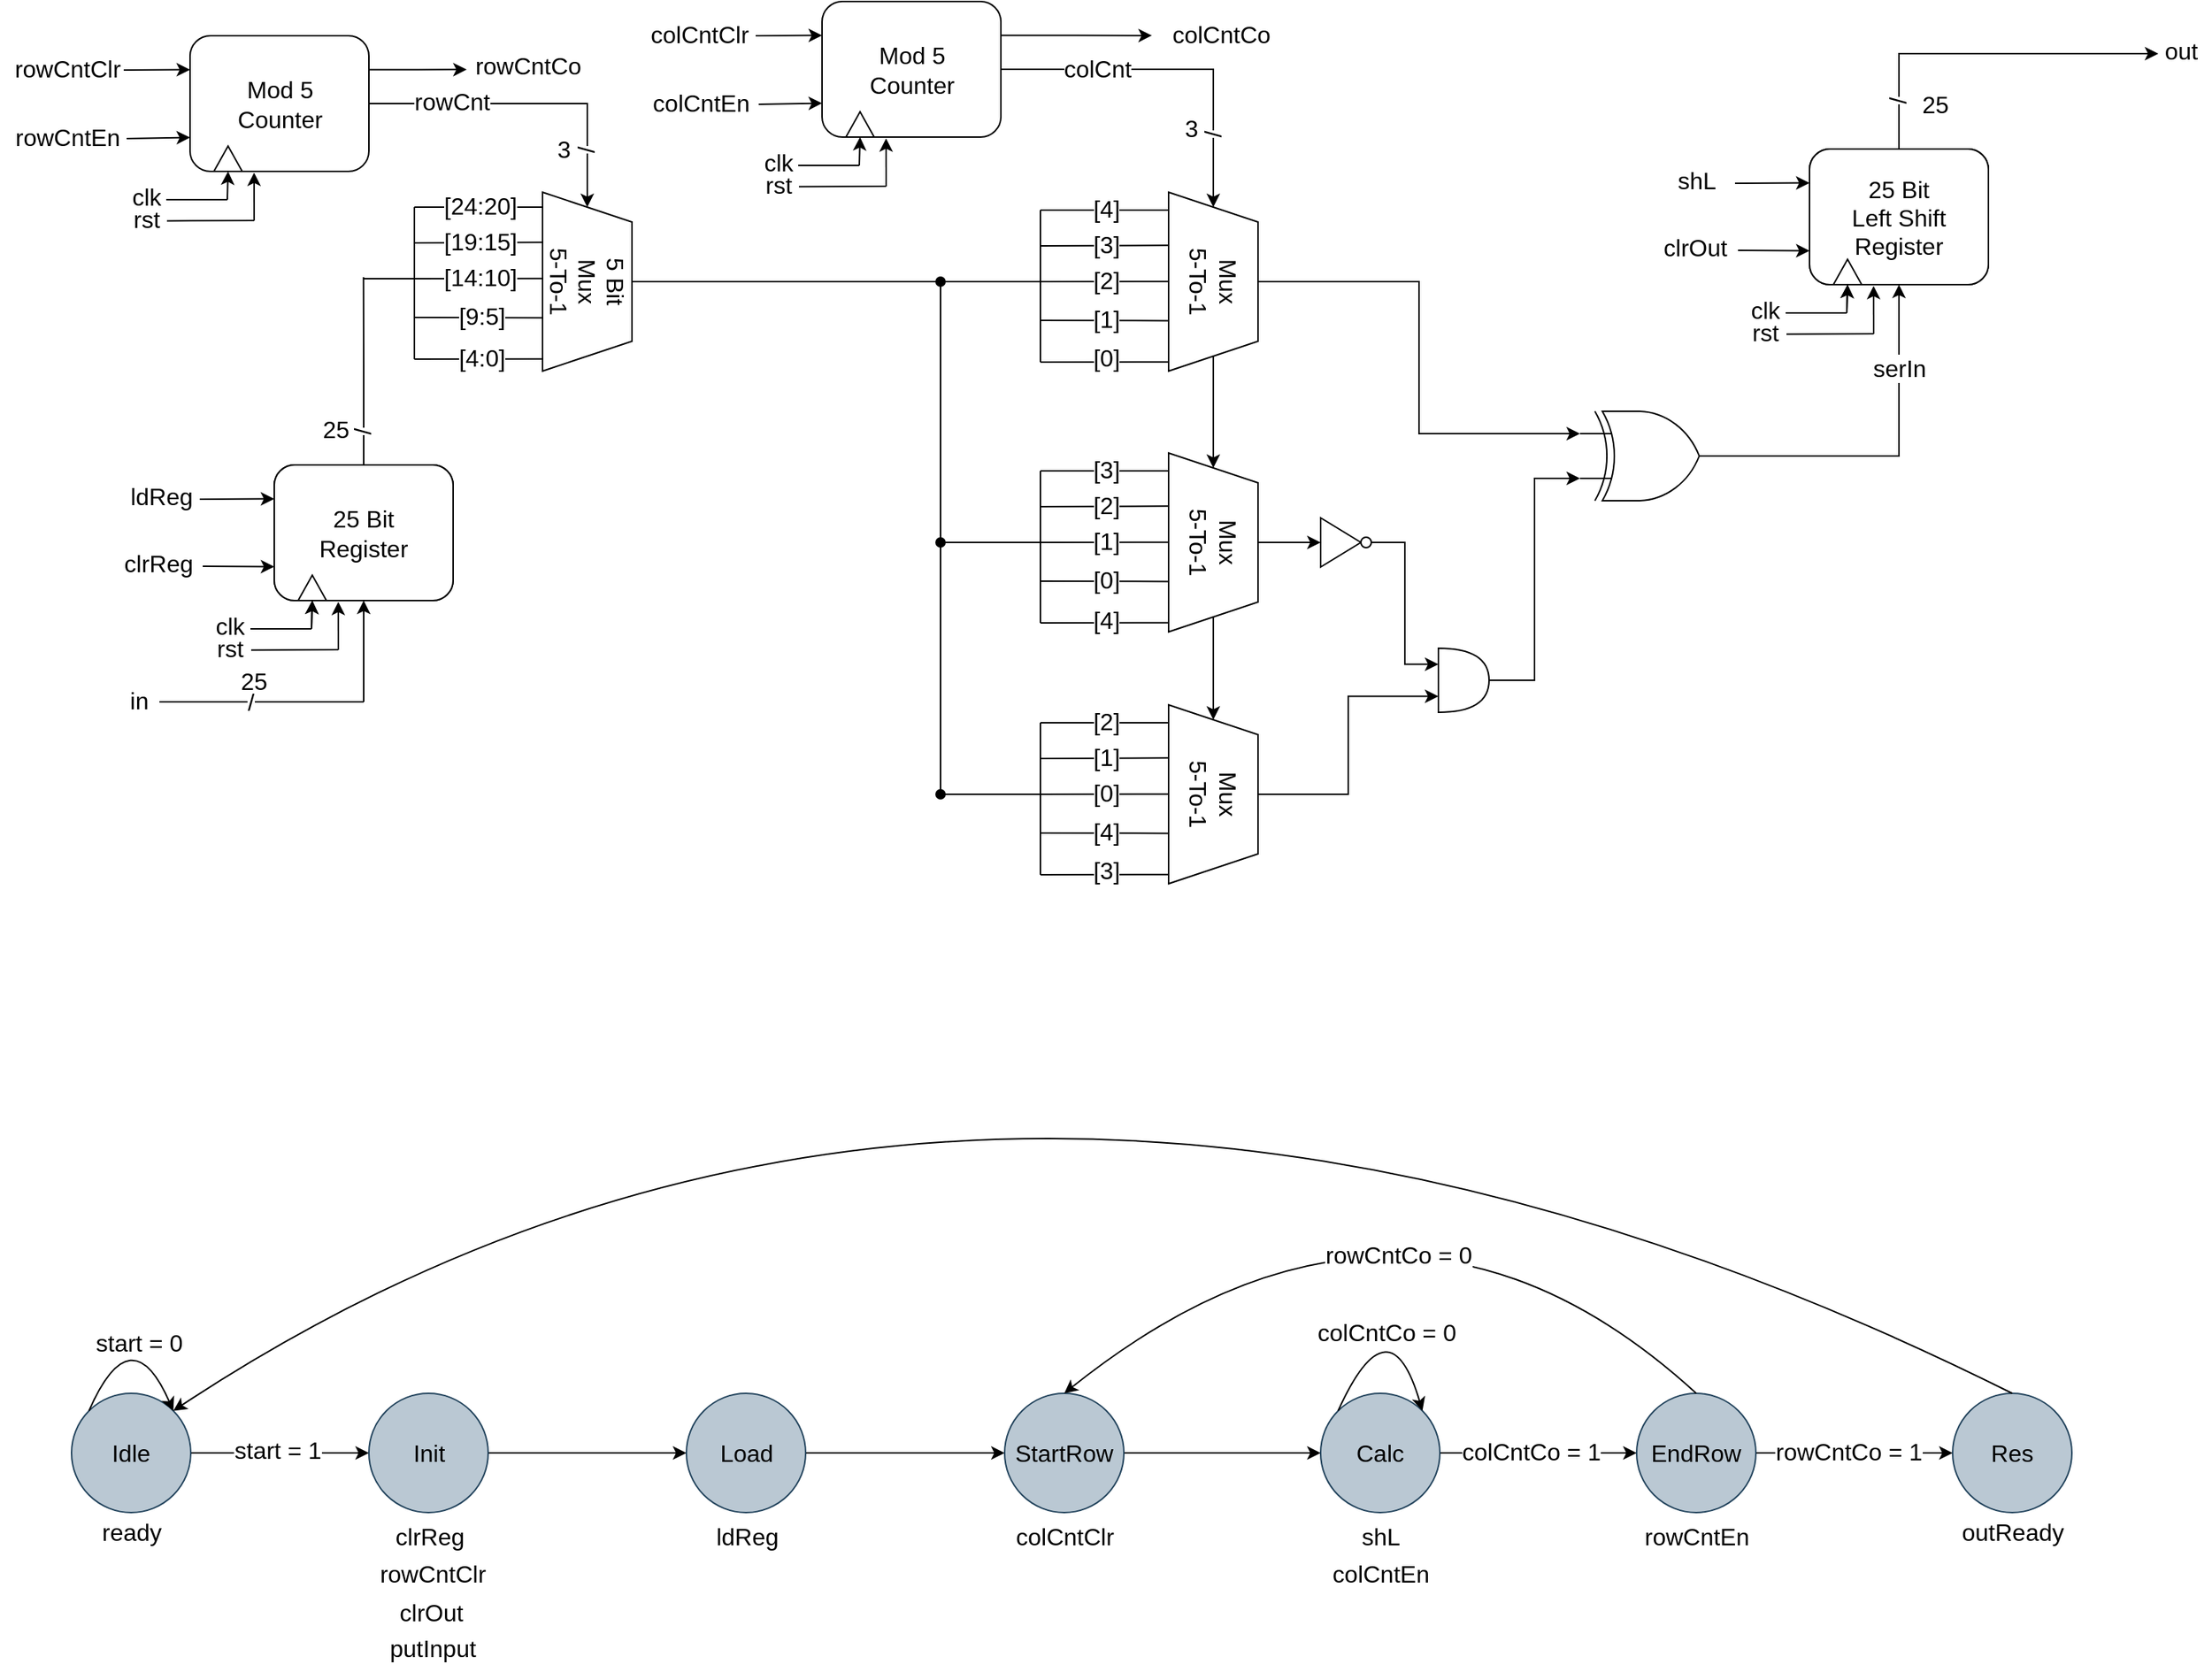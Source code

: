 <mxfile version="20.8.10" type="device"><diagram name="Page-1" id="tphvAxMxWx3iUPVhw0sr"><mxGraphModel dx="1615" dy="955" grid="0" gridSize="10" guides="1" tooltips="1" connect="1" arrows="1" fold="1" page="1" pageScale="1" pageWidth="1100" pageHeight="1700" math="1" shadow="0"><root><mxCell id="0"/><mxCell id="1" parent="0"/><mxCell id="pJQEHrgMulMxvRUhCJdg-279" style="edgeStyle=orthogonalEdgeStyle;rounded=0;orthogonalLoop=1;jettySize=auto;html=1;exitX=1;exitY=0.5;exitDx=0;exitDy=0;entryX=0;entryY=0.5;entryDx=0;entryDy=0;fontSize=16;endArrow=classic;endFill=1;endSize=6;" edge="1" parent="1" source="pJQEHrgMulMxvRUhCJdg-72" target="pJQEHrgMulMxvRUhCJdg-276"><mxGeometry relative="1" as="geometry"/></mxCell><mxCell id="pJQEHrgMulMxvRUhCJdg-280" value="start = 1" style="edgeLabel;html=1;align=center;verticalAlign=middle;resizable=0;points=[];fontSize=16;" vertex="1" connectable="0" parent="pJQEHrgMulMxvRUhCJdg-279"><mxGeometry x="0.208" y="2" relative="1" as="geometry"><mxPoint x="-14" as="offset"/></mxGeometry></mxCell><mxCell id="pJQEHrgMulMxvRUhCJdg-72" value="Idle" style="ellipse;whiteSpace=wrap;html=1;aspect=fixed;fontSize=16;fillColor=#bac8d3;strokeColor=#23445d;" vertex="1" parent="1"><mxGeometry x="86" y="954" width="80" height="80" as="geometry"/></mxCell><mxCell id="pJQEHrgMulMxvRUhCJdg-117" style="edgeStyle=orthogonalEdgeStyle;rounded=0;orthogonalLoop=1;jettySize=auto;html=1;exitX=0.5;exitY=0;exitDx=0;exitDy=0;fontSize=16;endArrow=none;endFill=0;" edge="1" parent="1" source="pJQEHrgMulMxvRUhCJdg-96"><mxGeometry relative="1" as="geometry"><mxPoint x="281.862" y="204.966" as="targetPoint"/></mxGeometry></mxCell><mxCell id="pJQEHrgMulMxvRUhCJdg-125" value="/" style="edgeLabel;html=1;align=center;verticalAlign=middle;resizable=0;points=[];fontSize=16;rotation=90;" vertex="1" connectable="0" parent="pJQEHrgMulMxvRUhCJdg-117"><mxGeometry x="-0.626" relative="1" as="geometry"><mxPoint as="offset"/></mxGeometry></mxCell><mxCell id="pJQEHrgMulMxvRUhCJdg-96" value="&lt;font style=&quot;font-size: 16px;&quot;&gt;25 Bit&lt;br&gt;Register&lt;br&gt;&lt;/font&gt;" style="rounded=1;whiteSpace=wrap;html=1;" vertex="1" parent="1"><mxGeometry x="222" y="331" width="120" height="91" as="geometry"/></mxCell><mxCell id="pJQEHrgMulMxvRUhCJdg-98" value="" style="triangle;whiteSpace=wrap;html=1;fontSize=16;rotation=-90;" vertex="1" parent="1"><mxGeometry x="239" y="404" width="17" height="19" as="geometry"/></mxCell><mxCell id="pJQEHrgMulMxvRUhCJdg-100" value="" style="endArrow=classic;html=1;rounded=0;fontSize=16;entryX=0;entryY=0.25;entryDx=0;entryDy=0;" edge="1" parent="1" target="pJQEHrgMulMxvRUhCJdg-96"><mxGeometry width="50" height="50" relative="1" as="geometry"><mxPoint x="172" y="354" as="sourcePoint"/><mxPoint x="266" y="379" as="targetPoint"/></mxGeometry></mxCell><mxCell id="pJQEHrgMulMxvRUhCJdg-102" value="ldReg" style="text;html=1;align=center;verticalAlign=middle;resizable=0;points=[];autosize=1;strokeColor=none;fillColor=none;fontSize=16;" vertex="1" parent="1"><mxGeometry x="116" y="336" width="60" height="31" as="geometry"/></mxCell><mxCell id="pJQEHrgMulMxvRUhCJdg-103" value="" style="endArrow=classic;html=1;rounded=0;fontSize=16;entryX=0;entryY=0.75;entryDx=0;entryDy=0;" edge="1" parent="1" target="pJQEHrgMulMxvRUhCJdg-96"><mxGeometry width="50" height="50" relative="1" as="geometry"><mxPoint x="174" y="399" as="sourcePoint"/><mxPoint x="237" y="356" as="targetPoint"/></mxGeometry></mxCell><mxCell id="pJQEHrgMulMxvRUhCJdg-104" value="clrReg" style="text;html=1;align=center;verticalAlign=middle;resizable=0;points=[];autosize=1;strokeColor=none;fillColor=none;fontSize=16;" vertex="1" parent="1"><mxGeometry x="112" y="381" width="64" height="31" as="geometry"/></mxCell><mxCell id="pJQEHrgMulMxvRUhCJdg-105" value="" style="endArrow=classic;html=1;rounded=0;fontSize=16;entryX=0;entryY=0.5;entryDx=0;entryDy=0;" edge="1" parent="1" target="pJQEHrgMulMxvRUhCJdg-98"><mxGeometry width="50" height="50" relative="1" as="geometry"><mxPoint x="247" y="441" as="sourcePoint"/><mxPoint x="237" y="368" as="targetPoint"/></mxGeometry></mxCell><mxCell id="pJQEHrgMulMxvRUhCJdg-106" value="" style="endArrow=none;html=1;rounded=0;fontSize=16;" edge="1" parent="1"><mxGeometry width="50" height="50" relative="1" as="geometry"><mxPoint x="206" y="441" as="sourcePoint"/><mxPoint x="247" y="441" as="targetPoint"/></mxGeometry></mxCell><mxCell id="pJQEHrgMulMxvRUhCJdg-107" value="clk" style="text;html=1;align=center;verticalAlign=middle;resizable=0;points=[];autosize=1;strokeColor=none;fillColor=none;fontSize=16;" vertex="1" parent="1"><mxGeometry x="173" y="423" width="38" height="31" as="geometry"/></mxCell><mxCell id="pJQEHrgMulMxvRUhCJdg-108" value="" style="endArrow=classic;html=1;rounded=0;fontSize=16;entryX=0.358;entryY=1.009;entryDx=0;entryDy=0;entryPerimeter=0;" edge="1" parent="1" target="pJQEHrgMulMxvRUhCJdg-96"><mxGeometry width="50" height="50" relative="1" as="geometry"><mxPoint x="265" y="455" as="sourcePoint"/><mxPoint x="258" y="385" as="targetPoint"/></mxGeometry></mxCell><mxCell id="pJQEHrgMulMxvRUhCJdg-109" value="" style="endArrow=none;html=1;rounded=0;fontSize=16;exitX=0.882;exitY=1.008;exitDx=0;exitDy=0;exitPerimeter=0;" edge="1" parent="1"><mxGeometry width="50" height="50" relative="1" as="geometry"><mxPoint x="206.516" y="455.248" as="sourcePoint"/><mxPoint x="265" y="455" as="targetPoint"/></mxGeometry></mxCell><mxCell id="pJQEHrgMulMxvRUhCJdg-110" value="rst" style="text;html=1;align=center;verticalAlign=middle;resizable=0;points=[];autosize=1;strokeColor=none;fillColor=none;fontSize=16;" vertex="1" parent="1"><mxGeometry x="174" y="438" width="36" height="31" as="geometry"/></mxCell><mxCell id="pJQEHrgMulMxvRUhCJdg-111" value="" style="endArrow=classic;html=1;rounded=0;fontSize=16;entryX=0.5;entryY=1;entryDx=0;entryDy=0;" edge="1" parent="1" target="pJQEHrgMulMxvRUhCJdg-96"><mxGeometry width="50" height="50" relative="1" as="geometry"><mxPoint x="282" y="490" as="sourcePoint"/><mxPoint x="248" y="348" as="targetPoint"/></mxGeometry></mxCell><mxCell id="pJQEHrgMulMxvRUhCJdg-112" value="" style="endArrow=none;html=1;rounded=0;fontSize=16;" edge="1" parent="1"><mxGeometry width="50" height="50" relative="1" as="geometry"><mxPoint x="145" y="490" as="sourcePoint"/><mxPoint x="282" y="490" as="targetPoint"/></mxGeometry></mxCell><mxCell id="pJQEHrgMulMxvRUhCJdg-113" value="/" style="edgeLabel;html=1;align=center;verticalAlign=middle;resizable=0;points=[];fontSize=16;" vertex="1" connectable="0" parent="pJQEHrgMulMxvRUhCJdg-112"><mxGeometry x="-0.112" relative="1" as="geometry"><mxPoint as="offset"/></mxGeometry></mxCell><mxCell id="pJQEHrgMulMxvRUhCJdg-114" value="25" style="text;html=1;align=center;verticalAlign=middle;resizable=0;points=[];autosize=1;strokeColor=none;fillColor=none;fontSize=16;" vertex="1" parent="1"><mxGeometry x="190" y="460" width="36" height="31" as="geometry"/></mxCell><mxCell id="pJQEHrgMulMxvRUhCJdg-115" value="in" style="text;html=1;align=center;verticalAlign=middle;resizable=0;points=[];autosize=1;strokeColor=none;fillColor=none;fontSize=16;" vertex="1" parent="1"><mxGeometry x="116" y="473" width="30" height="31" as="geometry"/></mxCell><mxCell id="pJQEHrgMulMxvRUhCJdg-152" style="edgeStyle=orthogonalEdgeStyle;rounded=0;orthogonalLoop=1;jettySize=auto;html=1;exitX=0.5;exitY=0;exitDx=0;exitDy=0;fontSize=16;endArrow=none;endFill=0;endSize=6;" edge="1" parent="1" source="pJQEHrgMulMxvRUhCJdg-116"><mxGeometry relative="1" as="geometry"><mxPoint x="738" y="208" as="targetPoint"/></mxGeometry></mxCell><mxCell id="pJQEHrgMulMxvRUhCJdg-116" value="5 Bit&lt;br&gt;Mux&lt;br&gt;5-To-1" style="shape=trapezoid;perimeter=trapezoidPerimeter;whiteSpace=wrap;html=1;fixedSize=1;fontSize=16;rotation=90;" vertex="1" parent="1"><mxGeometry x="372" y="178" width="120" height="60" as="geometry"/></mxCell><mxCell id="pJQEHrgMulMxvRUhCJdg-118" value="" style="endArrow=none;html=1;rounded=0;fontSize=16;" edge="1" parent="1"><mxGeometry width="50" height="50" relative="1" as="geometry"><mxPoint x="282" y="206" as="sourcePoint"/><mxPoint x="316" y="206" as="targetPoint"/></mxGeometry></mxCell><mxCell id="pJQEHrgMulMxvRUhCJdg-119" value="" style="endArrow=none;html=1;rounded=0;fontSize=16;" edge="1" parent="1"><mxGeometry width="50" height="50" relative="1" as="geometry"><mxPoint x="316" y="260" as="sourcePoint"/><mxPoint x="316" y="158" as="targetPoint"/></mxGeometry></mxCell><mxCell id="pJQEHrgMulMxvRUhCJdg-120" value="" style="endArrow=none;html=1;rounded=0;fontSize=16;endSize=6;entryX=0.774;entryY=1.004;entryDx=0;entryDy=0;entryPerimeter=0;" edge="1" parent="1"><mxGeometry width="50" height="50" relative="1" as="geometry"><mxPoint x="316" y="260" as="sourcePoint"/><mxPoint x="401.76" y="259.88" as="targetPoint"/></mxGeometry></mxCell><mxCell id="pJQEHrgMulMxvRUhCJdg-132" value="[4:0]" style="edgeLabel;html=1;align=center;verticalAlign=middle;resizable=0;points=[];fontSize=16;" vertex="1" connectable="0" parent="pJQEHrgMulMxvRUhCJdg-120"><mxGeometry x="0.058" y="1" relative="1" as="geometry"><mxPoint x="-1" as="offset"/></mxGeometry></mxCell><mxCell id="pJQEHrgMulMxvRUhCJdg-121" value="" style="endArrow=none;html=1;rounded=0;fontSize=16;endSize=6;" edge="1" parent="1"><mxGeometry width="50" height="50" relative="1" as="geometry"><mxPoint x="316" y="158" as="sourcePoint"/><mxPoint x="402" y="158" as="targetPoint"/></mxGeometry></mxCell><mxCell id="pJQEHrgMulMxvRUhCJdg-128" value="&lt;font style=&quot;font-size: 16px;&quot;&gt;[24:20]&lt;/font&gt;" style="edgeLabel;html=1;align=center;verticalAlign=middle;resizable=0;points=[];fontSize=16;labelBackgroundColor=default;" vertex="1" connectable="0" parent="pJQEHrgMulMxvRUhCJdg-121"><mxGeometry x="0.167" relative="1" as="geometry"><mxPoint x="-6" y="-1" as="offset"/></mxGeometry></mxCell><mxCell id="pJQEHrgMulMxvRUhCJdg-122" value="" style="endArrow=none;html=1;rounded=0;fontSize=16;endSize=6;entryX=0.474;entryY=0.999;entryDx=0;entryDy=0;entryPerimeter=0;" edge="1" parent="1"><mxGeometry width="50" height="50" relative="1" as="geometry"><mxPoint x="316" y="206" as="sourcePoint"/><mxPoint x="402.06" y="205.88" as="targetPoint"/></mxGeometry></mxCell><mxCell id="pJQEHrgMulMxvRUhCJdg-130" value="[14:10]" style="edgeLabel;html=1;align=center;verticalAlign=middle;resizable=0;points=[];fontSize=16;" vertex="1" connectable="0" parent="pJQEHrgMulMxvRUhCJdg-122"><mxGeometry x="-0.104" relative="1" as="geometry"><mxPoint x="5" y="-1" as="offset"/></mxGeometry></mxCell><mxCell id="pJQEHrgMulMxvRUhCJdg-123" value="" style="endArrow=none;html=1;rounded=0;fontSize=16;endSize=6;entryX=0.33;entryY=1.004;entryDx=0;entryDy=0;entryPerimeter=0;" edge="1" parent="1"><mxGeometry width="50" height="50" relative="1" as="geometry"><mxPoint x="316" y="182" as="sourcePoint"/><mxPoint x="401.76" y="181.6" as="targetPoint"/></mxGeometry></mxCell><mxCell id="pJQEHrgMulMxvRUhCJdg-129" value="&lt;font style=&quot;font-size: 16px;&quot;&gt;[19:15]&lt;/font&gt;" style="edgeLabel;html=1;align=center;verticalAlign=middle;resizable=0;points=[];fontSize=16;" vertex="1" connectable="0" parent="pJQEHrgMulMxvRUhCJdg-123"><mxGeometry x="-0.073" y="1" relative="1" as="geometry"><mxPoint x="4" as="offset"/></mxGeometry></mxCell><mxCell id="pJQEHrgMulMxvRUhCJdg-124" value="" style="endArrow=none;html=1;rounded=0;fontSize=16;endSize=6;entryX=0.635;entryY=0.999;entryDx=0;entryDy=0;entryPerimeter=0;" edge="1" parent="1"><mxGeometry width="50" height="50" relative="1" as="geometry"><mxPoint x="316" y="232" as="sourcePoint"/><mxPoint x="402.06" y="232.2" as="targetPoint"/></mxGeometry></mxCell><mxCell id="pJQEHrgMulMxvRUhCJdg-131" value="[9:5]" style="edgeLabel;html=1;align=center;verticalAlign=middle;resizable=0;points=[];fontSize=16;" vertex="1" connectable="0" parent="pJQEHrgMulMxvRUhCJdg-124"><mxGeometry x="-0.085" relative="1" as="geometry"><mxPoint x="5" y="-1" as="offset"/></mxGeometry></mxCell><mxCell id="pJQEHrgMulMxvRUhCJdg-126" value="25" style="text;html=1;align=center;verticalAlign=middle;resizable=0;points=[];autosize=1;strokeColor=none;fillColor=none;fontSize=16;" vertex="1" parent="1"><mxGeometry x="245" y="291" width="36" height="31" as="geometry"/></mxCell><mxCell id="pJQEHrgMulMxvRUhCJdg-135" value="&lt;font style=&quot;font-size: 16px;&quot;&gt;25 Bit&lt;br&gt;Register&lt;br&gt;&lt;/font&gt;" style="rounded=1;whiteSpace=wrap;html=1;" vertex="1" parent="1"><mxGeometry x="222" y="331" width="120" height="91" as="geometry"/></mxCell><mxCell id="pJQEHrgMulMxvRUhCJdg-136" value="" style="triangle;whiteSpace=wrap;html=1;fontSize=16;rotation=-90;" vertex="1" parent="1"><mxGeometry x="239" y="404" width="17" height="19" as="geometry"/></mxCell><mxCell id="pJQEHrgMulMxvRUhCJdg-137" value="" style="endArrow=classic;html=1;rounded=0;fontSize=16;entryX=0;entryY=0.5;entryDx=0;entryDy=0;" edge="1" target="pJQEHrgMulMxvRUhCJdg-136" parent="1"><mxGeometry width="50" height="50" relative="1" as="geometry"><mxPoint x="247" y="441" as="sourcePoint"/><mxPoint x="237" y="368" as="targetPoint"/></mxGeometry></mxCell><mxCell id="pJQEHrgMulMxvRUhCJdg-138" value="" style="endArrow=none;html=1;rounded=0;fontSize=16;" edge="1" parent="1"><mxGeometry width="50" height="50" relative="1" as="geometry"><mxPoint x="149.5" y="153" as="sourcePoint"/><mxPoint x="190.5" y="153" as="targetPoint"/></mxGeometry></mxCell><mxCell id="pJQEHrgMulMxvRUhCJdg-139" value="clk" style="text;html=1;align=center;verticalAlign=middle;resizable=0;points=[];autosize=1;strokeColor=none;fillColor=none;fontSize=16;" vertex="1" parent="1"><mxGeometry x="116.5" y="135" width="38" height="31" as="geometry"/></mxCell><mxCell id="pJQEHrgMulMxvRUhCJdg-140" value="" style="endArrow=classic;html=1;rounded=0;fontSize=16;entryX=0.358;entryY=1.009;entryDx=0;entryDy=0;entryPerimeter=0;" edge="1" parent="1"><mxGeometry width="50" height="50" relative="1" as="geometry"><mxPoint x="208.5" y="167" as="sourcePoint"/><mxPoint x="208.46" y="134.819" as="targetPoint"/></mxGeometry></mxCell><mxCell id="pJQEHrgMulMxvRUhCJdg-141" value="" style="endArrow=none;html=1;rounded=0;fontSize=16;exitX=0.882;exitY=1.008;exitDx=0;exitDy=0;exitPerimeter=0;" edge="1" parent="1"><mxGeometry width="50" height="50" relative="1" as="geometry"><mxPoint x="150.016" y="167.248" as="sourcePoint"/><mxPoint x="208.5" y="167" as="targetPoint"/></mxGeometry></mxCell><mxCell id="pJQEHrgMulMxvRUhCJdg-142" value="rst" style="text;html=1;align=center;verticalAlign=middle;resizable=0;points=[];autosize=1;strokeColor=none;fillColor=none;fontSize=16;" vertex="1" parent="1"><mxGeometry x="117.5" y="150" width="36" height="31" as="geometry"/></mxCell><mxCell id="pJQEHrgMulMxvRUhCJdg-146" style="edgeStyle=orthogonalEdgeStyle;rounded=0;orthogonalLoop=1;jettySize=auto;html=1;exitX=1;exitY=0.5;exitDx=0;exitDy=0;entryX=0;entryY=0.5;entryDx=0;entryDy=0;fontSize=16;endArrow=classic;endFill=1;endSize=6;" edge="1" parent="1" source="pJQEHrgMulMxvRUhCJdg-143" target="pJQEHrgMulMxvRUhCJdg-116"><mxGeometry relative="1" as="geometry"/></mxCell><mxCell id="pJQEHrgMulMxvRUhCJdg-147" value="rowCnt" style="edgeLabel;html=1;align=center;verticalAlign=middle;resizable=0;points=[];fontSize=16;" vertex="1" connectable="0" parent="pJQEHrgMulMxvRUhCJdg-146"><mxGeometry x="-0.491" y="2" relative="1" as="geometry"><mxPoint as="offset"/></mxGeometry></mxCell><mxCell id="pJQEHrgMulMxvRUhCJdg-150" value="/" style="edgeLabel;html=1;align=center;verticalAlign=middle;resizable=0;points=[];fontSize=16;rotation=90;" vertex="1" connectable="0" parent="pJQEHrgMulMxvRUhCJdg-146"><mxGeometry x="0.559" y="-2" relative="1" as="geometry"><mxPoint x="2" y="8" as="offset"/></mxGeometry></mxCell><mxCell id="pJQEHrgMulMxvRUhCJdg-148" style="edgeStyle=orthogonalEdgeStyle;rounded=0;orthogonalLoop=1;jettySize=auto;html=1;exitX=1;exitY=0.25;exitDx=0;exitDy=0;fontSize=16;endArrow=classic;endFill=1;endSize=6;" edge="1" parent="1" source="pJQEHrgMulMxvRUhCJdg-143"><mxGeometry relative="1" as="geometry"><mxPoint x="351.087" y="65.652" as="targetPoint"/></mxGeometry></mxCell><mxCell id="pJQEHrgMulMxvRUhCJdg-143" value="&lt;font style=&quot;font-size: 16px;&quot;&gt;Mod 5&lt;br&gt;Counter&lt;br&gt;&lt;/font&gt;" style="rounded=1;whiteSpace=wrap;html=1;" vertex="1" parent="1"><mxGeometry x="165.5" y="43" width="120" height="91" as="geometry"/></mxCell><mxCell id="pJQEHrgMulMxvRUhCJdg-144" value="" style="triangle;whiteSpace=wrap;html=1;fontSize=16;rotation=-90;" vertex="1" parent="1"><mxGeometry x="182.5" y="116" width="17" height="19" as="geometry"/></mxCell><mxCell id="pJQEHrgMulMxvRUhCJdg-145" value="" style="endArrow=classic;html=1;rounded=0;fontSize=16;entryX=0;entryY=0.5;entryDx=0;entryDy=0;" edge="1" parent="1" target="pJQEHrgMulMxvRUhCJdg-144"><mxGeometry width="50" height="50" relative="1" as="geometry"><mxPoint x="190.5" y="153" as="sourcePoint"/><mxPoint x="180.5" y="80" as="targetPoint"/></mxGeometry></mxCell><mxCell id="pJQEHrgMulMxvRUhCJdg-149" value="rowCntCo" style="text;html=1;align=center;verticalAlign=middle;resizable=0;points=[];autosize=1;strokeColor=none;fillColor=none;fontSize=16;" vertex="1" parent="1"><mxGeometry x="347" y="47" width="89" height="31" as="geometry"/></mxCell><mxCell id="pJQEHrgMulMxvRUhCJdg-151" value="3" style="text;html=1;align=center;verticalAlign=middle;resizable=0;points=[];autosize=1;strokeColor=none;fillColor=none;fontSize=16;" vertex="1" parent="1"><mxGeometry x="402" y="103" width="27" height="31" as="geometry"/></mxCell><mxCell id="pJQEHrgMulMxvRUhCJdg-153" value="" style="endArrow=none;html=1;rounded=0;fontSize=16;" edge="1" parent="1"><mxGeometry width="50" height="50" relative="1" as="geometry"><mxPoint x="736" y="262" as="sourcePoint"/><mxPoint x="736" y="160" as="targetPoint"/></mxGeometry></mxCell><mxCell id="pJQEHrgMulMxvRUhCJdg-154" value="" style="endArrow=none;html=1;rounded=0;fontSize=16;endSize=6;entryX=0.774;entryY=1.004;entryDx=0;entryDy=0;entryPerimeter=0;" edge="1" parent="1"><mxGeometry width="50" height="50" relative="1" as="geometry"><mxPoint x="736" y="262" as="sourcePoint"/><mxPoint x="821.76" y="261.88" as="targetPoint"/></mxGeometry></mxCell><mxCell id="pJQEHrgMulMxvRUhCJdg-155" value="[0]" style="edgeLabel;html=1;align=center;verticalAlign=middle;resizable=0;points=[];fontSize=16;" vertex="1" connectable="0" parent="pJQEHrgMulMxvRUhCJdg-154"><mxGeometry x="0.058" y="1" relative="1" as="geometry"><mxPoint x="-2" y="-2" as="offset"/></mxGeometry></mxCell><mxCell id="pJQEHrgMulMxvRUhCJdg-156" value="" style="endArrow=none;html=1;rounded=0;fontSize=16;endSize=6;" edge="1" parent="1"><mxGeometry width="50" height="50" relative="1" as="geometry"><mxPoint x="736" y="160" as="sourcePoint"/><mxPoint x="822" y="160" as="targetPoint"/></mxGeometry></mxCell><mxCell id="pJQEHrgMulMxvRUhCJdg-157" value="&lt;font style=&quot;font-size: 16px;&quot;&gt;[4]&lt;/font&gt;" style="edgeLabel;html=1;align=center;verticalAlign=middle;resizable=0;points=[];fontSize=16;labelBackgroundColor=default;" vertex="1" connectable="0" parent="pJQEHrgMulMxvRUhCJdg-156"><mxGeometry x="0.167" relative="1" as="geometry"><mxPoint x="-6" y="-1" as="offset"/></mxGeometry></mxCell><mxCell id="pJQEHrgMulMxvRUhCJdg-158" value="" style="endArrow=none;html=1;rounded=0;fontSize=16;endSize=6;entryX=0.474;entryY=0.999;entryDx=0;entryDy=0;entryPerimeter=0;" edge="1" parent="1"><mxGeometry width="50" height="50" relative="1" as="geometry"><mxPoint x="736" y="208" as="sourcePoint"/><mxPoint x="822.06" y="207.88" as="targetPoint"/></mxGeometry></mxCell><mxCell id="pJQEHrgMulMxvRUhCJdg-159" value="[2]" style="edgeLabel;html=1;align=center;verticalAlign=middle;resizable=0;points=[];fontSize=16;" vertex="1" connectable="0" parent="pJQEHrgMulMxvRUhCJdg-158"><mxGeometry x="-0.104" relative="1" as="geometry"><mxPoint x="5" y="-1" as="offset"/></mxGeometry></mxCell><mxCell id="pJQEHrgMulMxvRUhCJdg-160" value="" style="endArrow=none;html=1;rounded=0;fontSize=16;endSize=6;entryX=0.33;entryY=1.004;entryDx=0;entryDy=0;entryPerimeter=0;" edge="1" parent="1"><mxGeometry width="50" height="50" relative="1" as="geometry"><mxPoint x="736" y="184" as="sourcePoint"/><mxPoint x="821.76" y="183.6" as="targetPoint"/></mxGeometry></mxCell><mxCell id="pJQEHrgMulMxvRUhCJdg-161" value="&lt;font style=&quot;font-size: 16px;&quot;&gt;[3]&lt;/font&gt;" style="edgeLabel;html=1;align=center;verticalAlign=middle;resizable=0;points=[];fontSize=16;" vertex="1" connectable="0" parent="pJQEHrgMulMxvRUhCJdg-160"><mxGeometry x="-0.073" y="1" relative="1" as="geometry"><mxPoint x="4" as="offset"/></mxGeometry></mxCell><mxCell id="pJQEHrgMulMxvRUhCJdg-162" value="" style="endArrow=none;html=1;rounded=0;fontSize=16;endSize=6;entryX=0.635;entryY=0.999;entryDx=0;entryDy=0;entryPerimeter=0;" edge="1" parent="1"><mxGeometry width="50" height="50" relative="1" as="geometry"><mxPoint x="736" y="234" as="sourcePoint"/><mxPoint x="822.06" y="234.2" as="targetPoint"/></mxGeometry></mxCell><mxCell id="pJQEHrgMulMxvRUhCJdg-163" value="[1]" style="edgeLabel;html=1;align=center;verticalAlign=middle;resizable=0;points=[];fontSize=16;" vertex="1" connectable="0" parent="pJQEHrgMulMxvRUhCJdg-162"><mxGeometry x="-0.085" relative="1" as="geometry"><mxPoint x="4" y="-1" as="offset"/></mxGeometry></mxCell><mxCell id="pJQEHrgMulMxvRUhCJdg-246" style="edgeStyle=orthogonalEdgeStyle;rounded=0;orthogonalLoop=1;jettySize=auto;html=1;exitX=0.5;exitY=0;exitDx=0;exitDy=0;entryX=0;entryY=0.25;entryDx=0;entryDy=0;entryPerimeter=0;fontSize=16;endArrow=classic;endFill=1;endSize=6;" edge="1" parent="1" source="pJQEHrgMulMxvRUhCJdg-164" target="pJQEHrgMulMxvRUhCJdg-244"><mxGeometry relative="1" as="geometry"/></mxCell><mxCell id="pJQEHrgMulMxvRUhCJdg-274" style="edgeStyle=orthogonalEdgeStyle;rounded=0;orthogonalLoop=1;jettySize=auto;html=1;exitX=1;exitY=0.5;exitDx=0;exitDy=0;entryX=0;entryY=0.5;entryDx=0;entryDy=0;fontSize=16;endArrow=classic;endFill=1;endSize=6;" edge="1" parent="1" source="pJQEHrgMulMxvRUhCJdg-164" target="pJQEHrgMulMxvRUhCJdg-176"><mxGeometry relative="1" as="geometry"/></mxCell><mxCell id="pJQEHrgMulMxvRUhCJdg-164" value="Mux&lt;br&gt;5-To-1" style="shape=trapezoid;perimeter=trapezoidPerimeter;whiteSpace=wrap;html=1;fixedSize=1;fontSize=16;rotation=90;" vertex="1" parent="1"><mxGeometry x="792" y="178" width="120" height="60" as="geometry"/></mxCell><mxCell id="pJQEHrgMulMxvRUhCJdg-165" value="" style="endArrow=none;html=1;rounded=0;fontSize=16;" edge="1" parent="1"><mxGeometry width="50" height="50" relative="1" as="geometry"><mxPoint x="736" y="437" as="sourcePoint"/><mxPoint x="736" y="335" as="targetPoint"/></mxGeometry></mxCell><mxCell id="pJQEHrgMulMxvRUhCJdg-166" value="" style="endArrow=none;html=1;rounded=0;fontSize=16;endSize=6;entryX=0.774;entryY=1.004;entryDx=0;entryDy=0;entryPerimeter=0;" edge="1" parent="1"><mxGeometry width="50" height="50" relative="1" as="geometry"><mxPoint x="736" y="437" as="sourcePoint"/><mxPoint x="821.76" y="436.88" as="targetPoint"/></mxGeometry></mxCell><mxCell id="pJQEHrgMulMxvRUhCJdg-167" value="[4]" style="edgeLabel;html=1;align=center;verticalAlign=middle;resizable=0;points=[];fontSize=16;" vertex="1" connectable="0" parent="pJQEHrgMulMxvRUhCJdg-166"><mxGeometry x="0.058" y="1" relative="1" as="geometry"><mxPoint x="-2" y="-1" as="offset"/></mxGeometry></mxCell><mxCell id="pJQEHrgMulMxvRUhCJdg-168" value="" style="endArrow=none;html=1;rounded=0;fontSize=16;endSize=6;" edge="1" parent="1"><mxGeometry width="50" height="50" relative="1" as="geometry"><mxPoint x="736" y="335" as="sourcePoint"/><mxPoint x="822" y="335" as="targetPoint"/></mxGeometry></mxCell><mxCell id="pJQEHrgMulMxvRUhCJdg-169" value="&lt;font style=&quot;font-size: 16px;&quot;&gt;[3]&lt;/font&gt;" style="edgeLabel;html=1;align=center;verticalAlign=middle;resizable=0;points=[];fontSize=16;labelBackgroundColor=default;" vertex="1" connectable="0" parent="pJQEHrgMulMxvRUhCJdg-168"><mxGeometry x="0.167" relative="1" as="geometry"><mxPoint x="-6" y="-1" as="offset"/></mxGeometry></mxCell><mxCell id="pJQEHrgMulMxvRUhCJdg-170" value="" style="endArrow=none;html=1;rounded=0;fontSize=16;endSize=6;entryX=0.474;entryY=0.999;entryDx=0;entryDy=0;entryPerimeter=0;" edge="1" parent="1"><mxGeometry width="50" height="50" relative="1" as="geometry"><mxPoint x="736" y="383" as="sourcePoint"/><mxPoint x="822.06" y="382.88" as="targetPoint"/></mxGeometry></mxCell><mxCell id="pJQEHrgMulMxvRUhCJdg-171" value="[1]" style="edgeLabel;html=1;align=center;verticalAlign=middle;resizable=0;points=[];fontSize=16;" vertex="1" connectable="0" parent="pJQEHrgMulMxvRUhCJdg-170"><mxGeometry x="-0.104" relative="1" as="geometry"><mxPoint x="5" y="-1" as="offset"/></mxGeometry></mxCell><mxCell id="pJQEHrgMulMxvRUhCJdg-172" value="" style="endArrow=none;html=1;rounded=0;fontSize=16;endSize=6;entryX=0.33;entryY=1.004;entryDx=0;entryDy=0;entryPerimeter=0;" edge="1" parent="1"><mxGeometry width="50" height="50" relative="1" as="geometry"><mxPoint x="736" y="359.0" as="sourcePoint"/><mxPoint x="821.76" y="358.6" as="targetPoint"/></mxGeometry></mxCell><mxCell id="pJQEHrgMulMxvRUhCJdg-173" value="&lt;font style=&quot;font-size: 16px;&quot;&gt;[2]&lt;/font&gt;" style="edgeLabel;html=1;align=center;verticalAlign=middle;resizable=0;points=[];fontSize=16;" vertex="1" connectable="0" parent="pJQEHrgMulMxvRUhCJdg-172"><mxGeometry x="-0.073" y="1" relative="1" as="geometry"><mxPoint x="4" as="offset"/></mxGeometry></mxCell><mxCell id="pJQEHrgMulMxvRUhCJdg-174" value="" style="endArrow=none;html=1;rounded=0;fontSize=16;endSize=6;entryX=0.635;entryY=0.999;entryDx=0;entryDy=0;entryPerimeter=0;" edge="1" parent="1"><mxGeometry width="50" height="50" relative="1" as="geometry"><mxPoint x="736" y="409.0" as="sourcePoint"/><mxPoint x="822.06" y="409.2" as="targetPoint"/></mxGeometry></mxCell><mxCell id="pJQEHrgMulMxvRUhCJdg-175" value="[0]" style="edgeLabel;html=1;align=center;verticalAlign=middle;resizable=0;points=[];fontSize=16;" vertex="1" connectable="0" parent="pJQEHrgMulMxvRUhCJdg-174"><mxGeometry x="-0.085" relative="1" as="geometry"><mxPoint x="4" y="-1" as="offset"/></mxGeometry></mxCell><mxCell id="pJQEHrgMulMxvRUhCJdg-239" style="edgeStyle=orthogonalEdgeStyle;rounded=0;orthogonalLoop=1;jettySize=auto;html=1;exitX=0.5;exitY=0;exitDx=0;exitDy=0;entryX=0;entryY=0.5;entryDx=0;entryDy=0;fontSize=16;endArrow=classic;endFill=1;endSize=6;" edge="1" parent="1" source="pJQEHrgMulMxvRUhCJdg-176" target="pJQEHrgMulMxvRUhCJdg-238"><mxGeometry relative="1" as="geometry"/></mxCell><mxCell id="pJQEHrgMulMxvRUhCJdg-275" style="edgeStyle=orthogonalEdgeStyle;rounded=0;orthogonalLoop=1;jettySize=auto;html=1;exitX=1;exitY=0.5;exitDx=0;exitDy=0;entryX=0;entryY=0.5;entryDx=0;entryDy=0;fontSize=16;endArrow=classic;endFill=1;endSize=6;" edge="1" parent="1" source="pJQEHrgMulMxvRUhCJdg-176" target="pJQEHrgMulMxvRUhCJdg-200"><mxGeometry relative="1" as="geometry"/></mxCell><mxCell id="pJQEHrgMulMxvRUhCJdg-176" value="Mux&lt;br&gt;5-To-1" style="shape=trapezoid;perimeter=trapezoidPerimeter;whiteSpace=wrap;html=1;fixedSize=1;fontSize=16;rotation=90;" vertex="1" parent="1"><mxGeometry x="792" y="353" width="120" height="60" as="geometry"/></mxCell><mxCell id="pJQEHrgMulMxvRUhCJdg-189" value="" style="endArrow=none;html=1;rounded=0;fontSize=16;" edge="1" parent="1"><mxGeometry width="50" height="50" relative="1" as="geometry"><mxPoint x="736" y="606" as="sourcePoint"/><mxPoint x="736" y="504" as="targetPoint"/></mxGeometry></mxCell><mxCell id="pJQEHrgMulMxvRUhCJdg-190" value="" style="endArrow=none;html=1;rounded=0;fontSize=16;endSize=6;entryX=0.774;entryY=1.004;entryDx=0;entryDy=0;entryPerimeter=0;" edge="1" parent="1"><mxGeometry width="50" height="50" relative="1" as="geometry"><mxPoint x="736" y="606" as="sourcePoint"/><mxPoint x="821.76" y="605.88" as="targetPoint"/></mxGeometry></mxCell><mxCell id="pJQEHrgMulMxvRUhCJdg-191" value="[3]" style="edgeLabel;html=1;align=center;verticalAlign=middle;resizable=0;points=[];fontSize=16;" vertex="1" connectable="0" parent="pJQEHrgMulMxvRUhCJdg-190"><mxGeometry x="0.058" y="1" relative="1" as="geometry"><mxPoint x="-2" y="-2" as="offset"/></mxGeometry></mxCell><mxCell id="pJQEHrgMulMxvRUhCJdg-192" value="" style="endArrow=none;html=1;rounded=0;fontSize=16;endSize=6;" edge="1" parent="1"><mxGeometry width="50" height="50" relative="1" as="geometry"><mxPoint x="736" y="504" as="sourcePoint"/><mxPoint x="822" y="504" as="targetPoint"/></mxGeometry></mxCell><mxCell id="pJQEHrgMulMxvRUhCJdg-193" value="&lt;font style=&quot;font-size: 16px;&quot;&gt;[2]&lt;/font&gt;" style="edgeLabel;html=1;align=center;verticalAlign=middle;resizable=0;points=[];fontSize=16;labelBackgroundColor=default;" vertex="1" connectable="0" parent="pJQEHrgMulMxvRUhCJdg-192"><mxGeometry x="0.167" relative="1" as="geometry"><mxPoint x="-6" y="-1" as="offset"/></mxGeometry></mxCell><mxCell id="pJQEHrgMulMxvRUhCJdg-194" value="" style="endArrow=none;html=1;rounded=0;fontSize=16;endSize=6;entryX=0.474;entryY=0.999;entryDx=0;entryDy=0;entryPerimeter=0;" edge="1" parent="1"><mxGeometry width="50" height="50" relative="1" as="geometry"><mxPoint x="736" y="552" as="sourcePoint"/><mxPoint x="822.06" y="551.88" as="targetPoint"/></mxGeometry></mxCell><mxCell id="pJQEHrgMulMxvRUhCJdg-195" value="[0]" style="edgeLabel;html=1;align=center;verticalAlign=middle;resizable=0;points=[];fontSize=16;" vertex="1" connectable="0" parent="pJQEHrgMulMxvRUhCJdg-194"><mxGeometry x="-0.104" relative="1" as="geometry"><mxPoint x="5" y="-1" as="offset"/></mxGeometry></mxCell><mxCell id="pJQEHrgMulMxvRUhCJdg-196" value="" style="endArrow=none;html=1;rounded=0;fontSize=16;endSize=6;entryX=0.33;entryY=1.004;entryDx=0;entryDy=0;entryPerimeter=0;" edge="1" parent="1"><mxGeometry width="50" height="50" relative="1" as="geometry"><mxPoint x="736" y="528" as="sourcePoint"/><mxPoint x="821.76" y="527.6" as="targetPoint"/></mxGeometry></mxCell><mxCell id="pJQEHrgMulMxvRUhCJdg-197" value="&lt;font style=&quot;font-size: 16px;&quot;&gt;[1]&lt;/font&gt;" style="edgeLabel;html=1;align=center;verticalAlign=middle;resizable=0;points=[];fontSize=16;" vertex="1" connectable="0" parent="pJQEHrgMulMxvRUhCJdg-196"><mxGeometry x="-0.073" y="1" relative="1" as="geometry"><mxPoint x="4" as="offset"/></mxGeometry></mxCell><mxCell id="pJQEHrgMulMxvRUhCJdg-198" value="" style="endArrow=none;html=1;rounded=0;fontSize=16;endSize=6;entryX=0.635;entryY=0.999;entryDx=0;entryDy=0;entryPerimeter=0;" edge="1" parent="1"><mxGeometry width="50" height="50" relative="1" as="geometry"><mxPoint x="736" y="578" as="sourcePoint"/><mxPoint x="822.06" y="578.2" as="targetPoint"/></mxGeometry></mxCell><mxCell id="pJQEHrgMulMxvRUhCJdg-199" value="[4]" style="edgeLabel;html=1;align=center;verticalAlign=middle;resizable=0;points=[];fontSize=16;" vertex="1" connectable="0" parent="pJQEHrgMulMxvRUhCJdg-198"><mxGeometry x="-0.085" relative="1" as="geometry"><mxPoint x="4" y="-1" as="offset"/></mxGeometry></mxCell><mxCell id="pJQEHrgMulMxvRUhCJdg-243" style="edgeStyle=orthogonalEdgeStyle;rounded=0;orthogonalLoop=1;jettySize=auto;html=1;exitX=0.5;exitY=0;exitDx=0;exitDy=0;entryX=0;entryY=0.75;entryDx=0;entryDy=0;entryPerimeter=0;fontSize=16;endArrow=classic;endFill=1;endSize=6;" edge="1" parent="1" source="pJQEHrgMulMxvRUhCJdg-200" target="pJQEHrgMulMxvRUhCJdg-241"><mxGeometry relative="1" as="geometry"/></mxCell><mxCell id="pJQEHrgMulMxvRUhCJdg-200" value="Mux&lt;br&gt;5-To-1" style="shape=trapezoid;perimeter=trapezoidPerimeter;whiteSpace=wrap;html=1;fixedSize=1;fontSize=16;rotation=90;" vertex="1" parent="1"><mxGeometry x="792" y="522" width="120" height="60" as="geometry"/></mxCell><mxCell id="pJQEHrgMulMxvRUhCJdg-201" value="" style="endArrow=oval;html=1;rounded=0;fontSize=16;endSize=6;endFill=1;" edge="1" parent="1"><mxGeometry width="50" height="50" relative="1" as="geometry"><mxPoint x="669" y="551" as="sourcePoint"/><mxPoint x="669" y="208" as="targetPoint"/></mxGeometry></mxCell><mxCell id="pJQEHrgMulMxvRUhCJdg-202" value="" style="endArrow=oval;html=1;rounded=0;fontSize=16;endSize=6;endFill=1;" edge="1" parent="1"><mxGeometry width="50" height="50" relative="1" as="geometry"><mxPoint x="736" y="383" as="sourcePoint"/><mxPoint x="669" y="383" as="targetPoint"/></mxGeometry></mxCell><mxCell id="pJQEHrgMulMxvRUhCJdg-203" value="" style="endArrow=oval;html=1;rounded=0;fontSize=16;endSize=6;endFill=1;" edge="1" parent="1"><mxGeometry width="50" height="50" relative="1" as="geometry"><mxPoint x="736" y="552" as="sourcePoint"/><mxPoint x="669" y="552" as="targetPoint"/></mxGeometry></mxCell><mxCell id="pJQEHrgMulMxvRUhCJdg-204" value="" style="endArrow=classic;html=1;rounded=0;fontSize=16;endSize=6;entryX=0;entryY=0.25;entryDx=0;entryDy=0;" edge="1" parent="1" target="pJQEHrgMulMxvRUhCJdg-143"><mxGeometry width="50" height="50" relative="1" as="geometry"><mxPoint x="121" y="66" as="sourcePoint"/><mxPoint x="254" y="105" as="targetPoint"/></mxGeometry></mxCell><mxCell id="pJQEHrgMulMxvRUhCJdg-205" value="" style="endArrow=classic;html=1;rounded=0;fontSize=16;endSize=6;entryX=0;entryY=0.75;entryDx=0;entryDy=0;" edge="1" parent="1" target="pJQEHrgMulMxvRUhCJdg-143"><mxGeometry width="50" height="50" relative="1" as="geometry"><mxPoint x="123" y="112" as="sourcePoint"/><mxPoint x="254" y="105" as="targetPoint"/></mxGeometry></mxCell><mxCell id="pJQEHrgMulMxvRUhCJdg-206" value="rowCntClr" style="text;html=1;align=center;verticalAlign=middle;resizable=0;points=[];autosize=1;strokeColor=none;fillColor=none;fontSize=16;" vertex="1" parent="1"><mxGeometry x="38" y="49" width="89" height="31" as="geometry"/></mxCell><mxCell id="pJQEHrgMulMxvRUhCJdg-219" value="rowCntEn" style="text;html=1;align=center;verticalAlign=middle;resizable=0;points=[];autosize=1;strokeColor=none;fillColor=none;fontSize=16;" vertex="1" parent="1"><mxGeometry x="39" y="95" width="88" height="31" as="geometry"/></mxCell><mxCell id="pJQEHrgMulMxvRUhCJdg-220" value="" style="endArrow=none;html=1;rounded=0;fontSize=16;" edge="1" parent="1"><mxGeometry width="50" height="50" relative="1" as="geometry"><mxPoint x="573.5" y="130" as="sourcePoint"/><mxPoint x="614.5" y="130" as="targetPoint"/></mxGeometry></mxCell><mxCell id="pJQEHrgMulMxvRUhCJdg-221" value="clk" style="text;html=1;align=center;verticalAlign=middle;resizable=0;points=[];autosize=1;strokeColor=none;fillColor=none;fontSize=16;" vertex="1" parent="1"><mxGeometry x="540.5" y="112" width="38" height="31" as="geometry"/></mxCell><mxCell id="pJQEHrgMulMxvRUhCJdg-222" value="" style="endArrow=classic;html=1;rounded=0;fontSize=16;entryX=0.358;entryY=1.009;entryDx=0;entryDy=0;entryPerimeter=0;" edge="1" parent="1"><mxGeometry width="50" height="50" relative="1" as="geometry"><mxPoint x="632.5" y="144" as="sourcePoint"/><mxPoint x="632.46" y="111.819" as="targetPoint"/></mxGeometry></mxCell><mxCell id="pJQEHrgMulMxvRUhCJdg-223" value="" style="endArrow=none;html=1;rounded=0;fontSize=16;exitX=0.882;exitY=1.008;exitDx=0;exitDy=0;exitPerimeter=0;" edge="1" parent="1"><mxGeometry width="50" height="50" relative="1" as="geometry"><mxPoint x="574.016" y="144.248" as="sourcePoint"/><mxPoint x="632.5" y="144" as="targetPoint"/></mxGeometry></mxCell><mxCell id="pJQEHrgMulMxvRUhCJdg-224" value="rst" style="text;html=1;align=center;verticalAlign=middle;resizable=0;points=[];autosize=1;strokeColor=none;fillColor=none;fontSize=16;" vertex="1" parent="1"><mxGeometry x="541.5" y="127" width="36" height="31" as="geometry"/></mxCell><mxCell id="pJQEHrgMulMxvRUhCJdg-232" style="edgeStyle=orthogonalEdgeStyle;rounded=0;orthogonalLoop=1;jettySize=auto;html=1;exitX=1;exitY=0.5;exitDx=0;exitDy=0;entryX=0;entryY=0.5;entryDx=0;entryDy=0;fontSize=16;endArrow=classic;endFill=1;endSize=6;" edge="1" parent="1" source="pJQEHrgMulMxvRUhCJdg-225" target="pJQEHrgMulMxvRUhCJdg-164"><mxGeometry relative="1" as="geometry"/></mxCell><mxCell id="pJQEHrgMulMxvRUhCJdg-233" value="/" style="edgeLabel;html=1;align=center;verticalAlign=middle;resizable=0;points=[];fontSize=16;rotation=90;" vertex="1" connectable="0" parent="pJQEHrgMulMxvRUhCJdg-232"><mxGeometry x="0.423" y="-1" relative="1" as="geometry"><mxPoint x="1" y="18" as="offset"/></mxGeometry></mxCell><mxCell id="pJQEHrgMulMxvRUhCJdg-235" value="colCnt" style="edgeLabel;html=1;align=center;verticalAlign=middle;resizable=0;points=[];fontSize=16;" vertex="1" connectable="0" parent="pJQEHrgMulMxvRUhCJdg-232"><mxGeometry x="-0.564" y="1" relative="1" as="geometry"><mxPoint x="13" as="offset"/></mxGeometry></mxCell><mxCell id="pJQEHrgMulMxvRUhCJdg-236" style="edgeStyle=orthogonalEdgeStyle;rounded=0;orthogonalLoop=1;jettySize=auto;html=1;exitX=1;exitY=0.25;exitDx=0;exitDy=0;fontSize=16;endArrow=classic;endFill=1;endSize=6;" edge="1" parent="1" source="pJQEHrgMulMxvRUhCJdg-225"><mxGeometry relative="1" as="geometry"><mxPoint x="810.79" y="42.842" as="targetPoint"/></mxGeometry></mxCell><mxCell id="pJQEHrgMulMxvRUhCJdg-225" value="&lt;font style=&quot;font-size: 16px;&quot;&gt;Mod 5&lt;br&gt;Counter&lt;br&gt;&lt;/font&gt;" style="rounded=1;whiteSpace=wrap;html=1;" vertex="1" parent="1"><mxGeometry x="589.5" y="20" width="120" height="91" as="geometry"/></mxCell><mxCell id="pJQEHrgMulMxvRUhCJdg-226" value="" style="triangle;whiteSpace=wrap;html=1;fontSize=16;rotation=-90;" vertex="1" parent="1"><mxGeometry x="606.5" y="93" width="17" height="19" as="geometry"/></mxCell><mxCell id="pJQEHrgMulMxvRUhCJdg-227" value="" style="endArrow=classic;html=1;rounded=0;fontSize=16;entryX=0;entryY=0.5;entryDx=0;entryDy=0;" edge="1" parent="1" target="pJQEHrgMulMxvRUhCJdg-226"><mxGeometry width="50" height="50" relative="1" as="geometry"><mxPoint x="614.5" y="130" as="sourcePoint"/><mxPoint x="604.5" y="57" as="targetPoint"/></mxGeometry></mxCell><mxCell id="pJQEHrgMulMxvRUhCJdg-228" value="" style="endArrow=classic;html=1;rounded=0;fontSize=16;endSize=6;entryX=0;entryY=0.25;entryDx=0;entryDy=0;" edge="1" parent="1" target="pJQEHrgMulMxvRUhCJdg-225"><mxGeometry width="50" height="50" relative="1" as="geometry"><mxPoint x="545" y="43" as="sourcePoint"/><mxPoint x="678" y="82" as="targetPoint"/></mxGeometry></mxCell><mxCell id="pJQEHrgMulMxvRUhCJdg-229" value="" style="endArrow=classic;html=1;rounded=0;fontSize=16;endSize=6;entryX=0;entryY=0.75;entryDx=0;entryDy=0;" edge="1" parent="1" target="pJQEHrgMulMxvRUhCJdg-225"><mxGeometry width="50" height="50" relative="1" as="geometry"><mxPoint x="547" y="89" as="sourcePoint"/><mxPoint x="678" y="82" as="targetPoint"/></mxGeometry></mxCell><mxCell id="pJQEHrgMulMxvRUhCJdg-230" value="colCntClr" style="text;html=1;align=center;verticalAlign=middle;resizable=0;points=[];autosize=1;strokeColor=none;fillColor=none;fontSize=16;" vertex="1" parent="1"><mxGeometry x="465" y="26" width="84" height="31" as="geometry"/></mxCell><mxCell id="pJQEHrgMulMxvRUhCJdg-231" value="colCntEn" style="text;html=1;align=center;verticalAlign=middle;resizable=0;points=[];autosize=1;strokeColor=none;fillColor=none;fontSize=16;" vertex="1" parent="1"><mxGeometry x="466" y="72" width="83" height="31" as="geometry"/></mxCell><mxCell id="pJQEHrgMulMxvRUhCJdg-234" value="3" style="text;html=1;align=center;verticalAlign=middle;resizable=0;points=[];autosize=1;strokeColor=none;fillColor=none;fontSize=16;" vertex="1" parent="1"><mxGeometry x="823" y="89" width="27" height="31" as="geometry"/></mxCell><mxCell id="pJQEHrgMulMxvRUhCJdg-237" value="colCntCo" style="text;html=1;align=center;verticalAlign=middle;resizable=0;points=[];autosize=1;strokeColor=none;fillColor=none;fontSize=16;" vertex="1" parent="1"><mxGeometry x="815" y="26" width="84" height="31" as="geometry"/></mxCell><mxCell id="pJQEHrgMulMxvRUhCJdg-238" value="" style="triangle;whiteSpace=wrap;html=1;labelBackgroundColor=default;fontSize=16;" vertex="1" parent="1"><mxGeometry x="924" y="366.5" width="27" height="33" as="geometry"/></mxCell><mxCell id="pJQEHrgMulMxvRUhCJdg-242" style="edgeStyle=orthogonalEdgeStyle;rounded=0;orthogonalLoop=1;jettySize=auto;html=1;exitX=1;exitY=0.5;exitDx=0;exitDy=0;entryX=0;entryY=0.25;entryDx=0;entryDy=0;entryPerimeter=0;fontSize=16;endArrow=classic;endFill=1;endSize=6;" edge="1" parent="1" source="pJQEHrgMulMxvRUhCJdg-240" target="pJQEHrgMulMxvRUhCJdg-241"><mxGeometry relative="1" as="geometry"/></mxCell><mxCell id="pJQEHrgMulMxvRUhCJdg-240" value="" style="ellipse;whiteSpace=wrap;html=1;aspect=fixed;labelBackgroundColor=default;fontSize=16;" vertex="1" parent="1"><mxGeometry x="951" y="379.5" width="7" height="7" as="geometry"/></mxCell><mxCell id="pJQEHrgMulMxvRUhCJdg-245" style="edgeStyle=orthogonalEdgeStyle;rounded=0;orthogonalLoop=1;jettySize=auto;html=1;exitX=1;exitY=0.5;exitDx=0;exitDy=0;exitPerimeter=0;entryX=0;entryY=0.75;entryDx=0;entryDy=0;entryPerimeter=0;fontSize=16;endArrow=classic;endFill=1;endSize=6;" edge="1" parent="1" source="pJQEHrgMulMxvRUhCJdg-241" target="pJQEHrgMulMxvRUhCJdg-244"><mxGeometry relative="1" as="geometry"/></mxCell><mxCell id="pJQEHrgMulMxvRUhCJdg-241" value="" style="shape=or;whiteSpace=wrap;html=1;labelBackgroundColor=default;fontSize=16;" vertex="1" parent="1"><mxGeometry x="1003" y="454" width="34" height="43" as="geometry"/></mxCell><mxCell id="pJQEHrgMulMxvRUhCJdg-268" style="edgeStyle=orthogonalEdgeStyle;rounded=0;orthogonalLoop=1;jettySize=auto;html=1;exitX=1;exitY=0.5;exitDx=0;exitDy=0;exitPerimeter=0;entryX=0.5;entryY=1;entryDx=0;entryDy=0;fontSize=16;endArrow=classic;endFill=1;endSize=6;" edge="1" parent="1" source="pJQEHrgMulMxvRUhCJdg-244" target="pJQEHrgMulMxvRUhCJdg-265"><mxGeometry relative="1" as="geometry"/></mxCell><mxCell id="pJQEHrgMulMxvRUhCJdg-269" value="serIn" style="edgeLabel;html=1;align=center;verticalAlign=middle;resizable=0;points=[];fontSize=16;" vertex="1" connectable="0" parent="pJQEHrgMulMxvRUhCJdg-268"><mxGeometry x="0.536" relative="1" as="geometry"><mxPoint y="3" as="offset"/></mxGeometry></mxCell><mxCell id="pJQEHrgMulMxvRUhCJdg-244" value="" style="verticalLabelPosition=bottom;shadow=0;dashed=0;align=center;html=1;verticalAlign=top;shape=mxgraph.electrical.logic_gates.logic_gate;operation=xor;labelBackgroundColor=default;fontSize=16;" vertex="1" parent="1"><mxGeometry x="1098" y="295" width="100" height="60" as="geometry"/></mxCell><mxCell id="pJQEHrgMulMxvRUhCJdg-248" value="&lt;font style=&quot;font-size: 16px;&quot;&gt;25 Bit&lt;br&gt;Register&lt;br&gt;&lt;/font&gt;" style="rounded=1;whiteSpace=wrap;html=1;" vertex="1" parent="1"><mxGeometry x="1252" y="119" width="120" height="91" as="geometry"/></mxCell><mxCell id="pJQEHrgMulMxvRUhCJdg-249" value="" style="triangle;whiteSpace=wrap;html=1;fontSize=16;rotation=-90;" vertex="1" parent="1"><mxGeometry x="1269" y="192" width="17" height="19" as="geometry"/></mxCell><mxCell id="pJQEHrgMulMxvRUhCJdg-250" value="" style="endArrow=classic;html=1;rounded=0;fontSize=16;entryX=0;entryY=0.25;entryDx=0;entryDy=0;" edge="1" parent="1" target="pJQEHrgMulMxvRUhCJdg-248"><mxGeometry width="50" height="50" relative="1" as="geometry"><mxPoint x="1202" y="142" as="sourcePoint"/><mxPoint x="1296" y="167" as="targetPoint"/></mxGeometry></mxCell><mxCell id="pJQEHrgMulMxvRUhCJdg-251" value="shL" style="text;html=1;align=center;verticalAlign=middle;resizable=0;points=[];autosize=1;strokeColor=none;fillColor=none;fontSize=16;" vertex="1" parent="1"><mxGeometry x="1154" y="124" width="44" height="31" as="geometry"/></mxCell><mxCell id="pJQEHrgMulMxvRUhCJdg-252" value="" style="endArrow=classic;html=1;rounded=0;fontSize=16;entryX=0;entryY=0.75;entryDx=0;entryDy=0;" edge="1" parent="1" target="pJQEHrgMulMxvRUhCJdg-248"><mxGeometry width="50" height="50" relative="1" as="geometry"><mxPoint x="1204" y="187" as="sourcePoint"/><mxPoint x="1267" y="144" as="targetPoint"/></mxGeometry></mxCell><mxCell id="pJQEHrgMulMxvRUhCJdg-253" value="clrOut" style="text;html=1;align=center;verticalAlign=middle;resizable=0;points=[];autosize=1;strokeColor=none;fillColor=none;fontSize=16;" vertex="1" parent="1"><mxGeometry x="1144" y="169" width="61" height="31" as="geometry"/></mxCell><mxCell id="pJQEHrgMulMxvRUhCJdg-254" value="" style="endArrow=classic;html=1;rounded=0;fontSize=16;entryX=0;entryY=0.5;entryDx=0;entryDy=0;" edge="1" parent="1" target="pJQEHrgMulMxvRUhCJdg-249"><mxGeometry width="50" height="50" relative="1" as="geometry"><mxPoint x="1277" y="229" as="sourcePoint"/><mxPoint x="1267" y="156" as="targetPoint"/></mxGeometry></mxCell><mxCell id="pJQEHrgMulMxvRUhCJdg-255" value="" style="endArrow=none;html=1;rounded=0;fontSize=16;" edge="1" parent="1"><mxGeometry width="50" height="50" relative="1" as="geometry"><mxPoint x="1236" y="229" as="sourcePoint"/><mxPoint x="1277" y="229" as="targetPoint"/></mxGeometry></mxCell><mxCell id="pJQEHrgMulMxvRUhCJdg-256" value="clk" style="text;html=1;align=center;verticalAlign=middle;resizable=0;points=[];autosize=1;strokeColor=none;fillColor=none;fontSize=16;" vertex="1" parent="1"><mxGeometry x="1203" y="211" width="38" height="31" as="geometry"/></mxCell><mxCell id="pJQEHrgMulMxvRUhCJdg-257" value="" style="endArrow=classic;html=1;rounded=0;fontSize=16;entryX=0.358;entryY=1.009;entryDx=0;entryDy=0;entryPerimeter=0;" edge="1" parent="1" target="pJQEHrgMulMxvRUhCJdg-248"><mxGeometry width="50" height="50" relative="1" as="geometry"><mxPoint x="1295" y="243" as="sourcePoint"/><mxPoint x="1288" y="173" as="targetPoint"/></mxGeometry></mxCell><mxCell id="pJQEHrgMulMxvRUhCJdg-258" value="" style="endArrow=none;html=1;rounded=0;fontSize=16;exitX=0.882;exitY=1.008;exitDx=0;exitDy=0;exitPerimeter=0;" edge="1" parent="1"><mxGeometry width="50" height="50" relative="1" as="geometry"><mxPoint x="1236.516" y="243.248" as="sourcePoint"/><mxPoint x="1295" y="243" as="targetPoint"/></mxGeometry></mxCell><mxCell id="pJQEHrgMulMxvRUhCJdg-259" value="rst" style="text;html=1;align=center;verticalAlign=middle;resizable=0;points=[];autosize=1;strokeColor=none;fillColor=none;fontSize=16;" vertex="1" parent="1"><mxGeometry x="1204" y="226" width="36" height="31" as="geometry"/></mxCell><mxCell id="pJQEHrgMulMxvRUhCJdg-270" style="edgeStyle=orthogonalEdgeStyle;rounded=0;orthogonalLoop=1;jettySize=auto;html=1;exitX=0.5;exitY=0;exitDx=0;exitDy=0;fontSize=16;endArrow=classic;endFill=1;endSize=6;" edge="1" parent="1" source="pJQEHrgMulMxvRUhCJdg-265"><mxGeometry relative="1" as="geometry"><mxPoint x="1486" y="55" as="targetPoint"/><Array as="points"><mxPoint x="1312" y="55"/></Array></mxGeometry></mxCell><mxCell id="pJQEHrgMulMxvRUhCJdg-271" value="/" style="edgeLabel;html=1;align=center;verticalAlign=middle;resizable=0;points=[];fontSize=16;rotation=90;" vertex="1" connectable="0" parent="pJQEHrgMulMxvRUhCJdg-270"><mxGeometry x="-0.569" y="1" relative="1" as="geometry"><mxPoint x="1" y="18" as="offset"/></mxGeometry></mxCell><mxCell id="pJQEHrgMulMxvRUhCJdg-265" value="&lt;font style=&quot;font-size: 16px;&quot;&gt;25 Bit&lt;br&gt;Left Shift Register&lt;br&gt;&lt;/font&gt;" style="rounded=1;whiteSpace=wrap;html=1;" vertex="1" parent="1"><mxGeometry x="1252" y="119" width="120" height="91" as="geometry"/></mxCell><mxCell id="pJQEHrgMulMxvRUhCJdg-266" value="" style="triangle;whiteSpace=wrap;html=1;fontSize=16;rotation=-90;" vertex="1" parent="1"><mxGeometry x="1269" y="192" width="17" height="19" as="geometry"/></mxCell><mxCell id="pJQEHrgMulMxvRUhCJdg-267" value="" style="endArrow=classic;html=1;rounded=0;fontSize=16;entryX=0;entryY=0.5;entryDx=0;entryDy=0;" edge="1" parent="1" target="pJQEHrgMulMxvRUhCJdg-266"><mxGeometry width="50" height="50" relative="1" as="geometry"><mxPoint x="1277" y="229" as="sourcePoint"/><mxPoint x="1267" y="156" as="targetPoint"/></mxGeometry></mxCell><mxCell id="pJQEHrgMulMxvRUhCJdg-272" value="25" style="text;html=1;align=center;verticalAlign=middle;resizable=0;points=[];autosize=1;strokeColor=none;fillColor=none;fontSize=16;" vertex="1" parent="1"><mxGeometry x="1318" y="73" width="36" height="31" as="geometry"/></mxCell><mxCell id="pJQEHrgMulMxvRUhCJdg-273" value="out" style="text;html=1;align=center;verticalAlign=middle;resizable=0;points=[];autosize=1;strokeColor=none;fillColor=none;fontSize=16;" vertex="1" parent="1"><mxGeometry x="1481" y="37" width="40" height="31" as="geometry"/></mxCell><mxCell id="pJQEHrgMulMxvRUhCJdg-285" style="edgeStyle=orthogonalEdgeStyle;rounded=0;orthogonalLoop=1;jettySize=auto;html=1;exitX=1;exitY=0.5;exitDx=0;exitDy=0;entryX=0;entryY=0.5;entryDx=0;entryDy=0;fontSize=16;endArrow=classic;endFill=1;endSize=6;" edge="1" parent="1" source="pJQEHrgMulMxvRUhCJdg-276" target="pJQEHrgMulMxvRUhCJdg-284"><mxGeometry relative="1" as="geometry"/></mxCell><mxCell id="pJQEHrgMulMxvRUhCJdg-276" value="Init" style="ellipse;whiteSpace=wrap;html=1;aspect=fixed;fontSize=16;fillColor=#bac8d3;strokeColor=#23445d;" vertex="1" parent="1"><mxGeometry x="285.5" y="954" width="80" height="80" as="geometry"/></mxCell><mxCell id="pJQEHrgMulMxvRUhCJdg-277" value="" style="curved=1;endArrow=classic;html=1;rounded=0;fontSize=16;endSize=6;exitX=0;exitY=0;exitDx=0;exitDy=0;entryX=1;entryY=0;entryDx=0;entryDy=0;" edge="1" parent="1" source="pJQEHrgMulMxvRUhCJdg-72" target="pJQEHrgMulMxvRUhCJdg-72"><mxGeometry width="50" height="50" relative="1" as="geometry"><mxPoint x="457" y="830" as="sourcePoint"/><mxPoint x="507" y="780" as="targetPoint"/><Array as="points"><mxPoint x="126" y="901"/></Array></mxGeometry></mxCell><mxCell id="pJQEHrgMulMxvRUhCJdg-278" value="start = 0" style="text;html=1;align=center;verticalAlign=middle;resizable=0;points=[];autosize=1;strokeColor=none;fillColor=none;fontSize=16;" vertex="1" parent="1"><mxGeometry x="93" y="904" width="76" height="31" as="geometry"/></mxCell><mxCell id="pJQEHrgMulMxvRUhCJdg-281" value="clrReg" style="text;html=1;align=center;verticalAlign=middle;resizable=0;points=[];autosize=1;strokeColor=none;fillColor=none;fontSize=16;" vertex="1" parent="1"><mxGeometry x="293.5" y="1034" width="64" height="31" as="geometry"/></mxCell><mxCell id="pJQEHrgMulMxvRUhCJdg-282" value="rowCntClr" style="text;html=1;align=center;verticalAlign=middle;resizable=0;points=[];autosize=1;strokeColor=none;fillColor=none;fontSize=16;" vertex="1" parent="1"><mxGeometry x="283" y="1059" width="89" height="31" as="geometry"/></mxCell><mxCell id="pJQEHrgMulMxvRUhCJdg-283" value="clrOut" style="text;html=1;align=center;verticalAlign=middle;resizable=0;points=[];autosize=1;strokeColor=none;fillColor=none;fontSize=16;" vertex="1" parent="1"><mxGeometry x="296.5" y="1085" width="61" height="31" as="geometry"/></mxCell><mxCell id="pJQEHrgMulMxvRUhCJdg-291" style="edgeStyle=orthogonalEdgeStyle;rounded=0;orthogonalLoop=1;jettySize=auto;html=1;exitX=1;exitY=0.5;exitDx=0;exitDy=0;entryX=0;entryY=0.5;entryDx=0;entryDy=0;fontSize=16;endArrow=classic;endFill=1;endSize=6;" edge="1" parent="1" source="pJQEHrgMulMxvRUhCJdg-284" target="pJQEHrgMulMxvRUhCJdg-289"><mxGeometry relative="1" as="geometry"/></mxCell><mxCell id="pJQEHrgMulMxvRUhCJdg-284" value="Load" style="ellipse;whiteSpace=wrap;html=1;aspect=fixed;fontSize=16;fillColor=#bac8d3;strokeColor=#23445d;" vertex="1" parent="1"><mxGeometry x="498.5" y="954" width="80" height="80" as="geometry"/></mxCell><mxCell id="pJQEHrgMulMxvRUhCJdg-286" value="putInput" style="text;html=1;align=center;verticalAlign=middle;resizable=0;points=[];autosize=1;strokeColor=none;fillColor=none;fontSize=16;" vertex="1" parent="1"><mxGeometry x="289.5" y="1109" width="76" height="31" as="geometry"/></mxCell><mxCell id="pJQEHrgMulMxvRUhCJdg-288" value="ldReg" style="text;html=1;align=center;verticalAlign=middle;resizable=0;points=[];autosize=1;strokeColor=none;fillColor=none;fontSize=16;" vertex="1" parent="1"><mxGeometry x="508.5" y="1034" width="60" height="31" as="geometry"/></mxCell><mxCell id="pJQEHrgMulMxvRUhCJdg-293" style="edgeStyle=orthogonalEdgeStyle;rounded=0;orthogonalLoop=1;jettySize=auto;html=1;exitX=1;exitY=0.5;exitDx=0;exitDy=0;entryX=0;entryY=0.5;entryDx=0;entryDy=0;fontSize=16;endArrow=classic;endFill=1;endSize=6;" edge="1" parent="1" source="pJQEHrgMulMxvRUhCJdg-289" target="pJQEHrgMulMxvRUhCJdg-292"><mxGeometry relative="1" as="geometry"/></mxCell><mxCell id="pJQEHrgMulMxvRUhCJdg-289" value="StartRow" style="ellipse;whiteSpace=wrap;html=1;aspect=fixed;fontSize=16;fillColor=#bac8d3;strokeColor=#23445d;" vertex="1" parent="1"><mxGeometry x="712" y="954" width="80" height="80" as="geometry"/></mxCell><mxCell id="pJQEHrgMulMxvRUhCJdg-290" value="colCntClr" style="text;html=1;align=center;verticalAlign=middle;resizable=0;points=[];autosize=1;strokeColor=none;fillColor=none;fontSize=16;" vertex="1" parent="1"><mxGeometry x="710" y="1034" width="84" height="31" as="geometry"/></mxCell><mxCell id="pJQEHrgMulMxvRUhCJdg-303" style="edgeStyle=orthogonalEdgeStyle;rounded=0;orthogonalLoop=1;jettySize=auto;html=1;exitX=1;exitY=0.5;exitDx=0;exitDy=0;entryX=0;entryY=0.5;entryDx=0;entryDy=0;fontSize=16;endArrow=classic;endFill=1;endSize=6;" edge="1" parent="1" source="pJQEHrgMulMxvRUhCJdg-292" target="pJQEHrgMulMxvRUhCJdg-302"><mxGeometry relative="1" as="geometry"/></mxCell><mxCell id="pJQEHrgMulMxvRUhCJdg-304" value="colCntCo = 1" style="edgeLabel;html=1;align=center;verticalAlign=middle;resizable=0;points=[];fontSize=16;" vertex="1" connectable="0" parent="pJQEHrgMulMxvRUhCJdg-303"><mxGeometry x="-0.237" y="2" relative="1" as="geometry"><mxPoint x="10" y="1" as="offset"/></mxGeometry></mxCell><mxCell id="pJQEHrgMulMxvRUhCJdg-292" value="Calc" style="ellipse;whiteSpace=wrap;html=1;aspect=fixed;fontSize=16;fillColor=#bac8d3;strokeColor=#23445d;" vertex="1" parent="1"><mxGeometry x="924" y="954" width="80" height="80" as="geometry"/></mxCell><mxCell id="pJQEHrgMulMxvRUhCJdg-294" value="shL" style="text;html=1;align=center;verticalAlign=middle;resizable=0;points=[];autosize=1;strokeColor=none;fillColor=none;fontSize=16;" vertex="1" parent="1"><mxGeometry x="942" y="1034" width="44" height="31" as="geometry"/></mxCell><mxCell id="pJQEHrgMulMxvRUhCJdg-295" value="" style="curved=1;endArrow=classic;html=1;rounded=0;fontSize=16;endSize=6;exitX=0;exitY=0;exitDx=0;exitDy=0;entryX=1;entryY=0;entryDx=0;entryDy=0;" edge="1" parent="1" source="pJQEHrgMulMxvRUhCJdg-292" target="pJQEHrgMulMxvRUhCJdg-292"><mxGeometry width="50" height="50" relative="1" as="geometry"><mxPoint x="643" y="1066" as="sourcePoint"/><mxPoint x="693" y="1016" as="targetPoint"/><Array as="points"><mxPoint x="970" y="890"/></Array></mxGeometry></mxCell><mxCell id="pJQEHrgMulMxvRUhCJdg-296" value="colCntEn" style="text;html=1;align=center;verticalAlign=middle;resizable=0;points=[];autosize=1;strokeColor=none;fillColor=none;fontSize=16;" vertex="1" parent="1"><mxGeometry x="922.5" y="1059" width="83" height="31" as="geometry"/></mxCell><mxCell id="pJQEHrgMulMxvRUhCJdg-301" value="colCntCo = 0" style="text;html=1;align=center;verticalAlign=middle;resizable=0;points=[];autosize=1;strokeColor=none;fillColor=none;fontSize=16;" vertex="1" parent="1"><mxGeometry x="912" y="897" width="111" height="31" as="geometry"/></mxCell><mxCell id="pJQEHrgMulMxvRUhCJdg-310" style="edgeStyle=orthogonalEdgeStyle;rounded=0;orthogonalLoop=1;jettySize=auto;html=1;exitX=1;exitY=0.5;exitDx=0;exitDy=0;entryX=0;entryY=0.5;entryDx=0;entryDy=0;fontSize=16;endArrow=classic;endFill=1;endSize=6;" edge="1" parent="1" source="pJQEHrgMulMxvRUhCJdg-302" target="pJQEHrgMulMxvRUhCJdg-309"><mxGeometry relative="1" as="geometry"/></mxCell><mxCell id="pJQEHrgMulMxvRUhCJdg-311" value="rowCntCo = 1" style="edgeLabel;html=1;align=center;verticalAlign=middle;resizable=0;points=[];fontSize=16;" vertex="1" connectable="0" parent="pJQEHrgMulMxvRUhCJdg-310"><mxGeometry x="-0.166" y="1" relative="1" as="geometry"><mxPoint x="7" as="offset"/></mxGeometry></mxCell><mxCell id="pJQEHrgMulMxvRUhCJdg-302" value="EndRow" style="ellipse;whiteSpace=wrap;html=1;aspect=fixed;fontSize=16;fillColor=#bac8d3;strokeColor=#23445d;" vertex="1" parent="1"><mxGeometry x="1136" y="954" width="80" height="80" as="geometry"/></mxCell><mxCell id="pJQEHrgMulMxvRUhCJdg-305" value="ready" style="text;html=1;align=center;verticalAlign=middle;resizable=0;points=[];autosize=1;strokeColor=none;fillColor=none;fontSize=16;" vertex="1" parent="1"><mxGeometry x="97" y="1031" width="58" height="31" as="geometry"/></mxCell><mxCell id="pJQEHrgMulMxvRUhCJdg-306" value="rowCntEn" style="text;html=1;align=center;verticalAlign=middle;resizable=0;points=[];autosize=1;strokeColor=none;fillColor=none;fontSize=16;" vertex="1" parent="1"><mxGeometry x="1132" y="1034" width="88" height="31" as="geometry"/></mxCell><mxCell id="pJQEHrgMulMxvRUhCJdg-307" value="" style="curved=1;endArrow=classic;html=1;rounded=0;fontSize=16;endSize=6;exitX=0.5;exitY=0;exitDx=0;exitDy=0;entryX=0.5;entryY=0;entryDx=0;entryDy=0;" edge="1" parent="1" source="pJQEHrgMulMxvRUhCJdg-302" target="pJQEHrgMulMxvRUhCJdg-289"><mxGeometry width="50" height="50" relative="1" as="geometry"><mxPoint x="958" y="887" as="sourcePoint"/><mxPoint x="1008" y="837" as="targetPoint"/><Array as="points"><mxPoint x="978" y="773"/></Array></mxGeometry></mxCell><mxCell id="pJQEHrgMulMxvRUhCJdg-308" value="rowCntCo = 0" style="edgeLabel;html=1;align=center;verticalAlign=middle;resizable=0;points=[];fontSize=16;" vertex="1" connectable="0" parent="pJQEHrgMulMxvRUhCJdg-307"><mxGeometry x="0.151" y="70" relative="1" as="geometry"><mxPoint x="-5" as="offset"/></mxGeometry></mxCell><mxCell id="pJQEHrgMulMxvRUhCJdg-309" value="Res" style="ellipse;whiteSpace=wrap;html=1;aspect=fixed;fontSize=16;fillColor=#bac8d3;strokeColor=#23445d;" vertex="1" parent="1"><mxGeometry x="1348" y="954" width="80" height="80" as="geometry"/></mxCell><mxCell id="pJQEHrgMulMxvRUhCJdg-312" value="" style="curved=1;endArrow=classic;html=1;rounded=0;fontSize=16;endSize=6;exitX=0.5;exitY=0;exitDx=0;exitDy=0;entryX=1;entryY=0;entryDx=0;entryDy=0;" edge="1" parent="1" source="pJQEHrgMulMxvRUhCJdg-309" target="pJQEHrgMulMxvRUhCJdg-72"><mxGeometry width="50" height="50" relative="1" as="geometry"><mxPoint x="713" y="1053" as="sourcePoint"/><mxPoint x="763" y="1003" as="targetPoint"/><Array as="points"><mxPoint x="695" y="608"/></Array></mxGeometry></mxCell><mxCell id="pJQEHrgMulMxvRUhCJdg-315" value="outReady" style="text;html=1;align=center;verticalAlign=middle;resizable=0;points=[];autosize=1;strokeColor=none;fillColor=none;fontSize=16;" vertex="1" parent="1"><mxGeometry x="1344.5" y="1031" width="87" height="31" as="geometry"/></mxCell></root></mxGraphModel></diagram></mxfile>